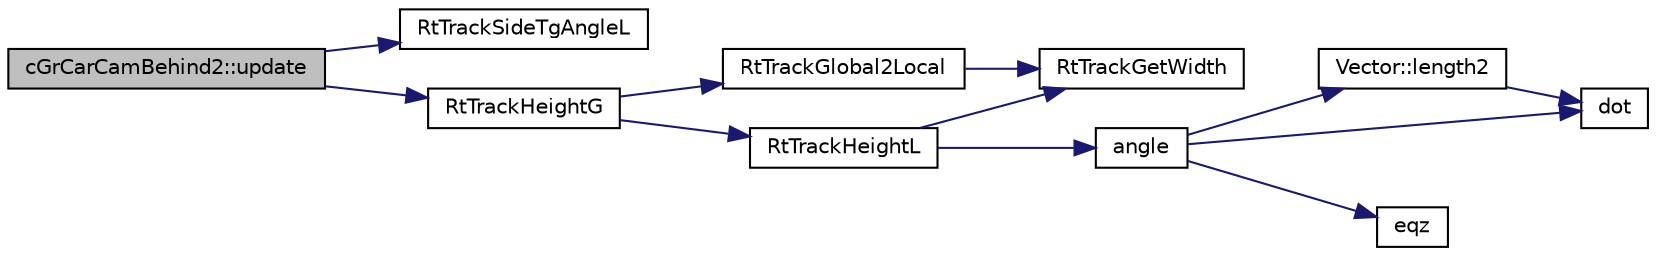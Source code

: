 digraph "cGrCarCamBehind2::update"
{
  edge [fontname="Helvetica",fontsize="10",labelfontname="Helvetica",labelfontsize="10"];
  node [fontname="Helvetica",fontsize="10",shape=record];
  rankdir="LR";
  Node1 [label="cGrCarCamBehind2::update",height=0.2,width=0.4,color="black", fillcolor="grey75", style="filled", fontcolor="black"];
  Node1 -> Node2 [color="midnightblue",fontsize="10",style="solid",fontname="Helvetica"];
  Node2 [label="RtTrackSideTgAngleL",height=0.2,width=0.4,color="black", fillcolor="white", style="filled",URL="$group__tracktools.html#ga794046bb354f2dc4798d887655468598",tooltip="Used to get the tangent angle for a track position The angle is given in radian. "];
  Node1 -> Node3 [color="midnightblue",fontsize="10",style="solid",fontname="Helvetica"];
  Node3 [label="RtTrackHeightG",height=0.2,width=0.4,color="black", fillcolor="white", style="filled",URL="$group__tracktools.html#gab1171b7a412df276af2ec43fdd0164a2",tooltip="Returns the absolute height in meters of the road at the Global position (segment, X, Y) "];
  Node3 -> Node4 [color="midnightblue",fontsize="10",style="solid",fontname="Helvetica"];
  Node4 [label="RtTrackGlobal2Local",height=0.2,width=0.4,color="black", fillcolor="white", style="filled",URL="$group__tracktools.html#ga509849d5ba2f03242f844ee60955912e",tooltip="Convert a Global (segment, X, Y) position into a Local one (segment, toRight, toStart)The segment in ..."];
  Node4 -> Node5 [color="midnightblue",fontsize="10",style="solid",fontname="Helvetica"];
  Node5 [label="RtTrackGetWidth",height=0.2,width=0.4,color="black", fillcolor="white", style="filled",URL="$group__tracktools.html#gaad9f106cbe7a2cca8e5e12976540f256",tooltip="Get the track width at the specified point. "];
  Node3 -> Node6 [color="midnightblue",fontsize="10",style="solid",fontname="Helvetica"];
  Node6 [label="RtTrackHeightL",height=0.2,width=0.4,color="black", fillcolor="white", style="filled",URL="$group__tracktools.html#ga5785af2d8c1b3cfedc38236ba44e99d3",tooltip="Returns the absolute height in meters of the road at the Local position p. "];
  Node6 -> Node5 [color="midnightblue",fontsize="10",style="solid",fontname="Helvetica"];
  Node6 -> Node7 [color="midnightblue",fontsize="10",style="solid",fontname="Helvetica"];
  Node7 [label="angle",height=0.2,width=0.4,color="black", fillcolor="white", style="filled",URL="$_vector_8h.html#a89bfaa91624932a756c037fa383bc0ae"];
  Node7 -> Node8 [color="midnightblue",fontsize="10",style="solid",fontname="Helvetica"];
  Node8 [label="Vector::length2",height=0.2,width=0.4,color="black", fillcolor="white", style="filled",URL="$class_vector.html#a8677c48cf107765986e71cd2f23b1b0f"];
  Node8 -> Node9 [color="midnightblue",fontsize="10",style="solid",fontname="Helvetica"];
  Node9 [label="dot",height=0.2,width=0.4,color="black", fillcolor="white", style="filled",URL="$_vector_8h.html#a4e9a20e9955e34afdb3659d68f6935c8"];
  Node7 -> Node10 [color="midnightblue",fontsize="10",style="solid",fontname="Helvetica"];
  Node10 [label="eqz",height=0.2,width=0.4,color="black", fillcolor="white", style="filled",URL="$_basic_8h.html#a665ec20bb54e4ac38c9068f7d18893d2"];
  Node7 -> Node9 [color="midnightblue",fontsize="10",style="solid",fontname="Helvetica"];
}
